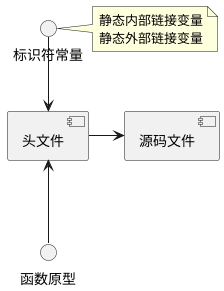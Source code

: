 @startuml

component "头文件" as fhead
component "源码文件" as fsource
interface "函数原型" as funtotype
interface "标识符常量" as varconst

funtotype -up-> fhead
varconst -down-> fhead
fhead -right-> fsource

note right of varconst
静态内部链接变量
静态外部链接变量
end note

@enduml